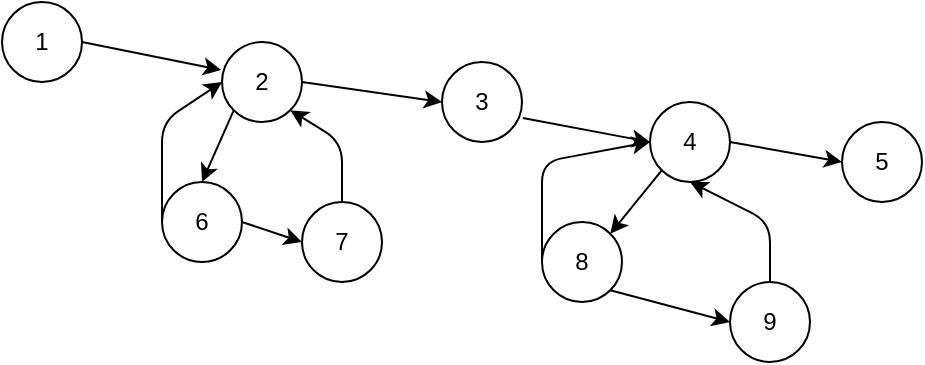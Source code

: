 <mxfile version="14.5.0" type="github">
  <diagram id="C5RBs43oDa-KdzZeNtuy" name="Page-1">
    <mxGraphModel dx="1038" dy="578" grid="1" gridSize="10" guides="1" tooltips="1" connect="1" arrows="1" fold="1" page="1" pageScale="1" pageWidth="827" pageHeight="1169" math="0" shadow="0">
      <root>
        <mxCell id="WIyWlLk6GJQsqaUBKTNV-0" />
        <mxCell id="WIyWlLk6GJQsqaUBKTNV-1" parent="WIyWlLk6GJQsqaUBKTNV-0" />
        <mxCell id="umMZs-thOeWDAqr0LTnL-0" value="1" style="ellipse;whiteSpace=wrap;html=1;aspect=fixed;" vertex="1" parent="WIyWlLk6GJQsqaUBKTNV-1">
          <mxGeometry x="90" y="80" width="40" height="40" as="geometry" />
        </mxCell>
        <mxCell id="umMZs-thOeWDAqr0LTnL-4" value="" style="endArrow=classic;html=1;entryX=-0.01;entryY=0.35;entryDx=0;entryDy=0;entryPerimeter=0;exitX=1;exitY=0.5;exitDx=0;exitDy=0;" edge="1" parent="WIyWlLk6GJQsqaUBKTNV-1" source="umMZs-thOeWDAqr0LTnL-0" target="umMZs-thOeWDAqr0LTnL-5">
          <mxGeometry width="50" height="50" relative="1" as="geometry">
            <mxPoint x="130" y="110" as="sourcePoint" />
            <mxPoint x="180" y="60" as="targetPoint" />
          </mxGeometry>
        </mxCell>
        <mxCell id="umMZs-thOeWDAqr0LTnL-5" value="2" style="ellipse;whiteSpace=wrap;html=1;aspect=fixed;" vertex="1" parent="WIyWlLk6GJQsqaUBKTNV-1">
          <mxGeometry x="200" y="100" width="40" height="40" as="geometry" />
        </mxCell>
        <mxCell id="umMZs-thOeWDAqr0LTnL-6" value="3" style="ellipse;whiteSpace=wrap;html=1;aspect=fixed;" vertex="1" parent="WIyWlLk6GJQsqaUBKTNV-1">
          <mxGeometry x="310" y="110" width="40" height="40" as="geometry" />
        </mxCell>
        <mxCell id="umMZs-thOeWDAqr0LTnL-7" value="" style="endArrow=classic;html=1;exitX=1;exitY=0.5;exitDx=0;exitDy=0;entryX=0;entryY=0.5;entryDx=0;entryDy=0;" edge="1" parent="WIyWlLk6GJQsqaUBKTNV-1" source="umMZs-thOeWDAqr0LTnL-5" target="umMZs-thOeWDAqr0LTnL-6">
          <mxGeometry width="50" height="50" relative="1" as="geometry">
            <mxPoint x="240" y="220" as="sourcePoint" />
            <mxPoint x="290" y="170" as="targetPoint" />
          </mxGeometry>
        </mxCell>
        <mxCell id="umMZs-thOeWDAqr0LTnL-8" value="4" style="ellipse;whiteSpace=wrap;html=1;aspect=fixed;" vertex="1" parent="WIyWlLk6GJQsqaUBKTNV-1">
          <mxGeometry x="414" y="130" width="40" height="40" as="geometry" />
        </mxCell>
        <mxCell id="umMZs-thOeWDAqr0LTnL-9" value="" style="endArrow=classic;html=1;exitX=1.01;exitY=0.7;exitDx=0;exitDy=0;exitPerimeter=0;entryX=0;entryY=0.5;entryDx=0;entryDy=0;" edge="1" parent="WIyWlLk6GJQsqaUBKTNV-1" source="umMZs-thOeWDAqr0LTnL-6" target="umMZs-thOeWDAqr0LTnL-8">
          <mxGeometry width="50" height="50" relative="1" as="geometry">
            <mxPoint x="320" y="250" as="sourcePoint" />
            <mxPoint x="370" y="200" as="targetPoint" />
          </mxGeometry>
        </mxCell>
        <mxCell id="umMZs-thOeWDAqr0LTnL-10" value="6" style="ellipse;whiteSpace=wrap;html=1;aspect=fixed;" vertex="1" parent="WIyWlLk6GJQsqaUBKTNV-1">
          <mxGeometry x="170" y="170" width="40" height="40" as="geometry" />
        </mxCell>
        <mxCell id="umMZs-thOeWDAqr0LTnL-11" value="7" style="ellipse;whiteSpace=wrap;html=1;aspect=fixed;" vertex="1" parent="WIyWlLk6GJQsqaUBKTNV-1">
          <mxGeometry x="240" y="180" width="40" height="40" as="geometry" />
        </mxCell>
        <mxCell id="umMZs-thOeWDAqr0LTnL-12" value="" style="endArrow=classic;html=1;exitX=0;exitY=1;exitDx=0;exitDy=0;entryX=0.5;entryY=0;entryDx=0;entryDy=0;" edge="1" parent="WIyWlLk6GJQsqaUBKTNV-1" source="umMZs-thOeWDAqr0LTnL-5" target="umMZs-thOeWDAqr0LTnL-10">
          <mxGeometry width="50" height="50" relative="1" as="geometry">
            <mxPoint x="160" y="290" as="sourcePoint" />
            <mxPoint x="210" y="240" as="targetPoint" />
          </mxGeometry>
        </mxCell>
        <mxCell id="umMZs-thOeWDAqr0LTnL-13" value="" style="endArrow=classic;html=1;exitX=1;exitY=0.5;exitDx=0;exitDy=0;entryX=0;entryY=0.5;entryDx=0;entryDy=0;" edge="1" parent="WIyWlLk6GJQsqaUBKTNV-1" source="umMZs-thOeWDAqr0LTnL-10" target="umMZs-thOeWDAqr0LTnL-11">
          <mxGeometry width="50" height="50" relative="1" as="geometry">
            <mxPoint x="190" y="290" as="sourcePoint" />
            <mxPoint x="240" y="240" as="targetPoint" />
          </mxGeometry>
        </mxCell>
        <mxCell id="umMZs-thOeWDAqr0LTnL-20" value="" style="endArrow=classic;html=1;exitX=0;exitY=0.5;exitDx=0;exitDy=0;entryX=0;entryY=0.5;entryDx=0;entryDy=0;" edge="1" parent="WIyWlLk6GJQsqaUBKTNV-1" source="umMZs-thOeWDAqr0LTnL-10" target="umMZs-thOeWDAqr0LTnL-5">
          <mxGeometry width="50" height="50" relative="1" as="geometry">
            <mxPoint x="110" y="200" as="sourcePoint" />
            <mxPoint x="160" y="150" as="targetPoint" />
            <Array as="points">
              <mxPoint x="170" y="140" />
            </Array>
          </mxGeometry>
        </mxCell>
        <mxCell id="umMZs-thOeWDAqr0LTnL-21" value="" style="endArrow=classic;html=1;exitX=0.5;exitY=0;exitDx=0;exitDy=0;entryX=1;entryY=1;entryDx=0;entryDy=0;" edge="1" parent="WIyWlLk6GJQsqaUBKTNV-1" source="umMZs-thOeWDAqr0LTnL-11" target="umMZs-thOeWDAqr0LTnL-5">
          <mxGeometry width="50" height="50" relative="1" as="geometry">
            <mxPoint x="400" y="320" as="sourcePoint" />
            <mxPoint x="450" y="270" as="targetPoint" />
            <Array as="points">
              <mxPoint x="260" y="150" />
            </Array>
          </mxGeometry>
        </mxCell>
        <mxCell id="umMZs-thOeWDAqr0LTnL-22" value="5" style="ellipse;whiteSpace=wrap;html=1;aspect=fixed;" vertex="1" parent="WIyWlLk6GJQsqaUBKTNV-1">
          <mxGeometry x="510" y="140" width="40" height="40" as="geometry" />
        </mxCell>
        <mxCell id="umMZs-thOeWDAqr0LTnL-23" value="" style="endArrow=classic;html=1;exitX=1;exitY=0.5;exitDx=0;exitDy=0;entryX=0;entryY=0.5;entryDx=0;entryDy=0;" edge="1" parent="WIyWlLk6GJQsqaUBKTNV-1" source="umMZs-thOeWDAqr0LTnL-8" target="umMZs-thOeWDAqr0LTnL-22">
          <mxGeometry width="50" height="50" relative="1" as="geometry">
            <mxPoint x="400" y="320" as="sourcePoint" />
            <mxPoint x="450" y="270" as="targetPoint" />
          </mxGeometry>
        </mxCell>
        <mxCell id="umMZs-thOeWDAqr0LTnL-24" value="8" style="ellipse;whiteSpace=wrap;html=1;aspect=fixed;" vertex="1" parent="WIyWlLk6GJQsqaUBKTNV-1">
          <mxGeometry x="360" y="190" width="40" height="40" as="geometry" />
        </mxCell>
        <mxCell id="umMZs-thOeWDAqr0LTnL-25" value="9" style="ellipse;whiteSpace=wrap;html=1;aspect=fixed;" vertex="1" parent="WIyWlLk6GJQsqaUBKTNV-1">
          <mxGeometry x="454" y="220" width="40" height="40" as="geometry" />
        </mxCell>
        <mxCell id="umMZs-thOeWDAqr0LTnL-26" value="" style="endArrow=classic;html=1;entryX=0;entryY=0.5;entryDx=0;entryDy=0;exitX=1;exitY=1;exitDx=0;exitDy=0;" edge="1" parent="WIyWlLk6GJQsqaUBKTNV-1" source="umMZs-thOeWDAqr0LTnL-24" target="umMZs-thOeWDAqr0LTnL-25">
          <mxGeometry width="50" height="50" relative="1" as="geometry">
            <mxPoint x="414" y="200" as="sourcePoint" />
            <mxPoint x="450" y="270" as="targetPoint" />
          </mxGeometry>
        </mxCell>
        <mxCell id="umMZs-thOeWDAqr0LTnL-27" value="" style="endArrow=classic;html=1;exitX=0;exitY=1;exitDx=0;exitDy=0;entryX=1;entryY=0;entryDx=0;entryDy=0;" edge="1" parent="WIyWlLk6GJQsqaUBKTNV-1" source="umMZs-thOeWDAqr0LTnL-8" target="umMZs-thOeWDAqr0LTnL-24">
          <mxGeometry width="50" height="50" relative="1" as="geometry">
            <mxPoint x="400" y="320" as="sourcePoint" />
            <mxPoint x="450" y="270" as="targetPoint" />
          </mxGeometry>
        </mxCell>
        <mxCell id="umMZs-thOeWDAqr0LTnL-28" value="" style="endArrow=classic;html=1;exitX=0;exitY=0.5;exitDx=0;exitDy=0;entryX=0;entryY=0.5;entryDx=0;entryDy=0;" edge="1" parent="WIyWlLk6GJQsqaUBKTNV-1" source="umMZs-thOeWDAqr0LTnL-24" target="umMZs-thOeWDAqr0LTnL-8">
          <mxGeometry width="50" height="50" relative="1" as="geometry">
            <mxPoint x="400" y="320" as="sourcePoint" />
            <mxPoint x="450" y="270" as="targetPoint" />
            <Array as="points">
              <mxPoint x="360" y="160" />
            </Array>
          </mxGeometry>
        </mxCell>
        <mxCell id="umMZs-thOeWDAqr0LTnL-29" value="" style="endArrow=classic;html=1;exitX=0.5;exitY=0;exitDx=0;exitDy=0;entryX=0.5;entryY=1;entryDx=0;entryDy=0;" edge="1" parent="WIyWlLk6GJQsqaUBKTNV-1" source="umMZs-thOeWDAqr0LTnL-25" target="umMZs-thOeWDAqr0LTnL-8">
          <mxGeometry width="50" height="50" relative="1" as="geometry">
            <mxPoint x="410" y="350" as="sourcePoint" />
            <mxPoint x="460" y="300" as="targetPoint" />
            <Array as="points">
              <mxPoint x="474" y="190" />
            </Array>
          </mxGeometry>
        </mxCell>
      </root>
    </mxGraphModel>
  </diagram>
</mxfile>
